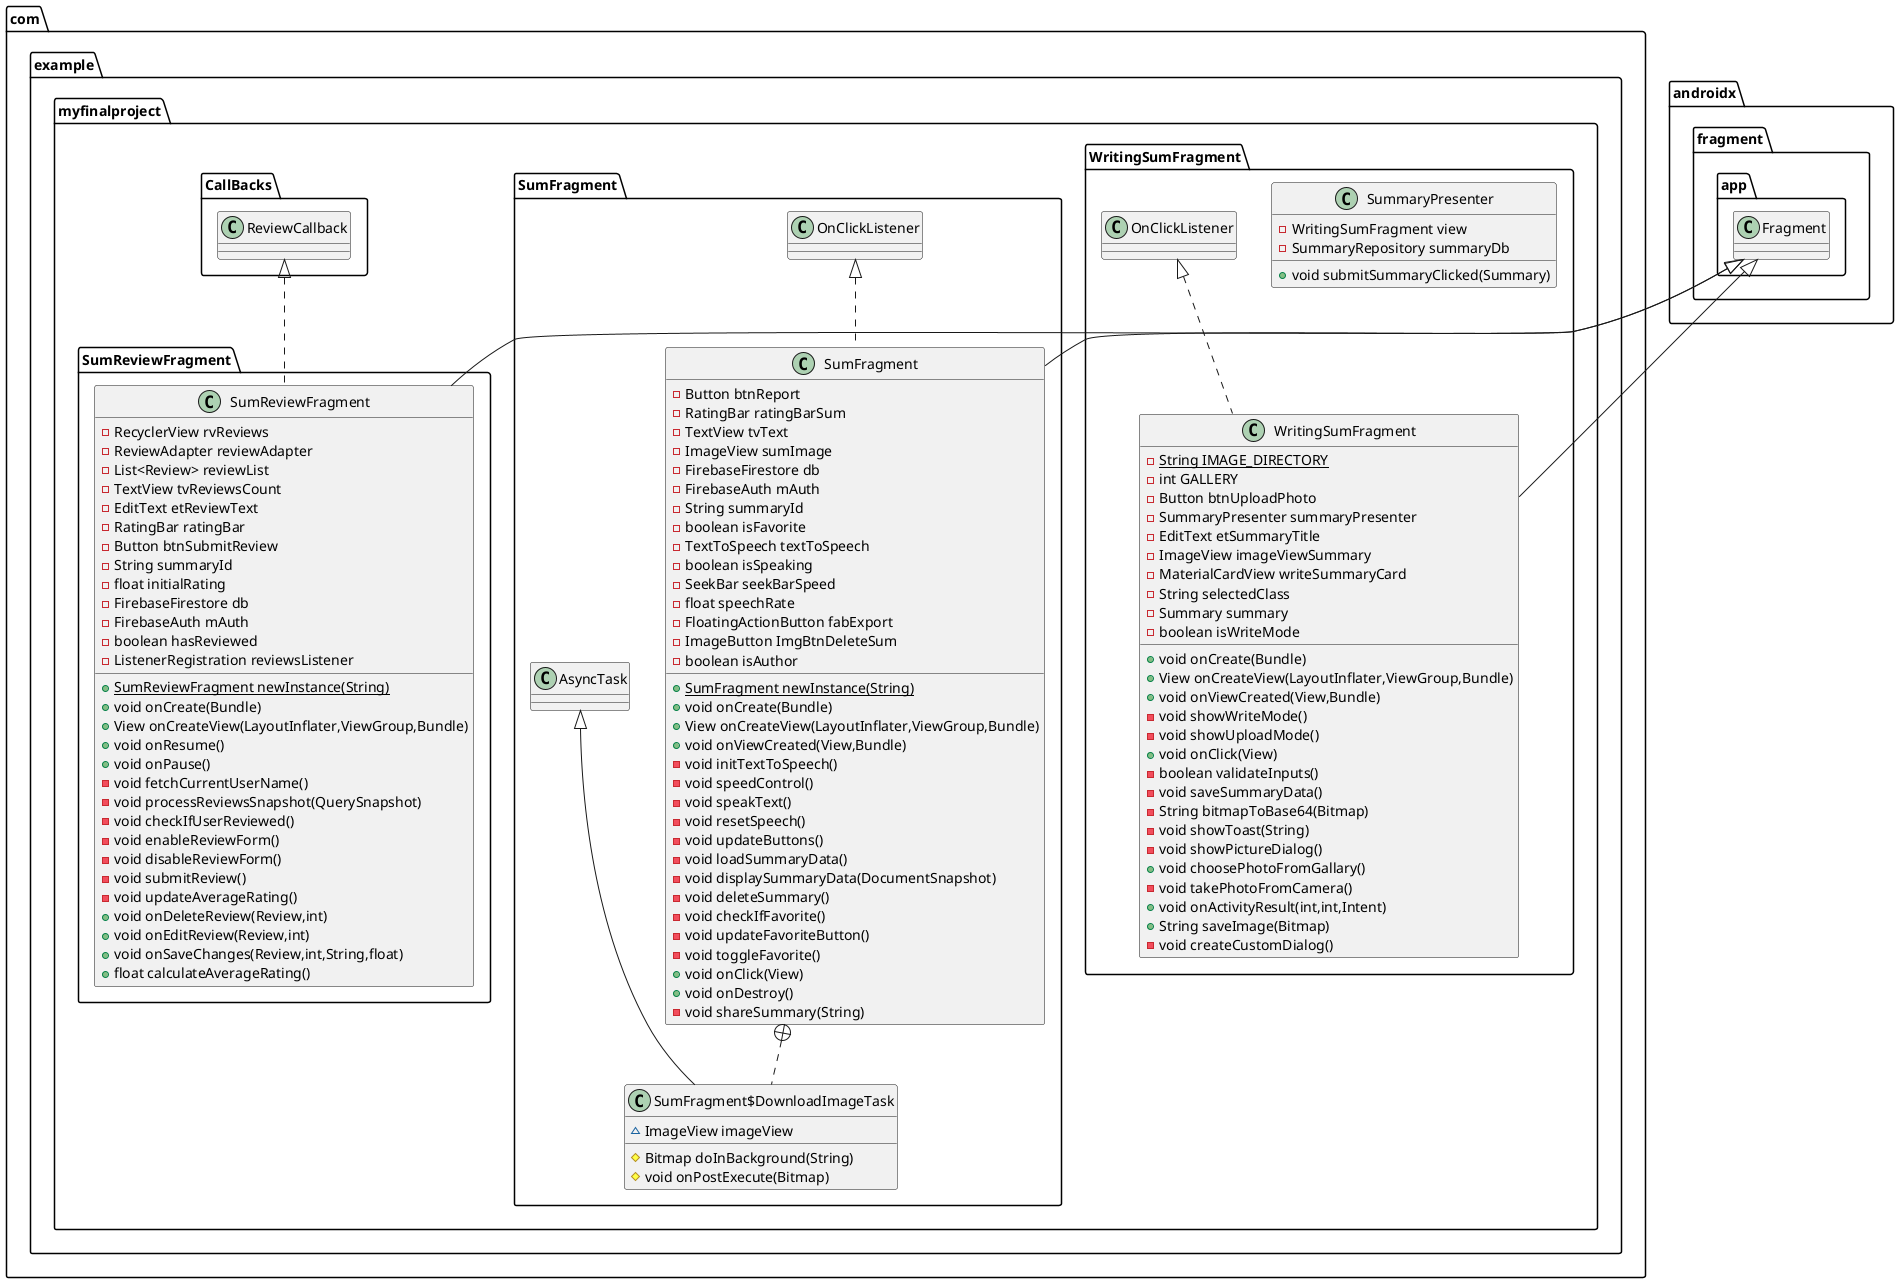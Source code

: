 @startuml
class com.example.myfinalproject.WritingSumFragment.WritingSumFragment {
- {static} String IMAGE_DIRECTORY
- int GALLERY
- Button btnUploadPhoto
- SummaryPresenter summaryPresenter
- EditText etSummaryTitle
- ImageView imageViewSummary
- MaterialCardView writeSummaryCard
- String selectedClass
- Summary summary
- boolean isWriteMode
+ void onCreate(Bundle)
+ View onCreateView(LayoutInflater,ViewGroup,Bundle)
+ void onViewCreated(View,Bundle)
- void showWriteMode()
- void showUploadMode()
+ void onClick(View)
- boolean validateInputs()
- void saveSummaryData()
- String bitmapToBase64(Bitmap)
- void showToast(String)
- void showPictureDialog()
+ void choosePhotoFromGallary()
- void takePhotoFromCamera()
+ void onActivityResult(int,int,Intent)
+ String saveImage(Bitmap)
- void createCustomDialog()
}


class com.example.myfinalproject.SumFragment.SumFragment {
- Button btnReport
- RatingBar ratingBarSum
- TextView tvText
- ImageView sumImage
- FirebaseFirestore db
- FirebaseAuth mAuth
- String summaryId
- boolean isFavorite
- TextToSpeech textToSpeech
- boolean isSpeaking
- SeekBar seekBarSpeed
- float speechRate
- FloatingActionButton fabExport
- ImageButton ImgBtnDeleteSum
- boolean isAuthor
+ {static} SumFragment newInstance(String)
+ void onCreate(Bundle)
+ View onCreateView(LayoutInflater,ViewGroup,Bundle)
+ void onViewCreated(View,Bundle)
- void initTextToSpeech()
- void speedControl()
- void speakText()
- void resetSpeech()
- void updateButtons()
- void loadSummaryData()
- void displaySummaryData(DocumentSnapshot)
- void deleteSummary()
- void checkIfFavorite()
- void updateFavoriteButton()
- void toggleFavorite()
+ void onClick(View)
+ void onDestroy()
- void shareSummary(String)
}


class com.example.myfinalproject.SumFragment.SumFragment$DownloadImageTask {
~ ImageView imageView
# Bitmap doInBackground(String)
# void onPostExecute(Bitmap)
}


class com.example.myfinalproject.WritingSumFragment.SummaryPresenter {
- WritingSumFragment view
- SummaryRepository summaryDb
+ void submitSummaryClicked(Summary)
}


class com.example.myfinalproject.SumReviewFragment.SumReviewFragment {
- RecyclerView rvReviews
- ReviewAdapter reviewAdapter
- List<Review> reviewList
- TextView tvReviewsCount
- EditText etReviewText
- RatingBar ratingBar
- Button btnSubmitReview
- String summaryId
- float initialRating
- FirebaseFirestore db
- FirebaseAuth mAuth
- boolean hasReviewed
- ListenerRegistration reviewsListener
+ {static} SumReviewFragment newInstance(String)
+ void onCreate(Bundle)
+ View onCreateView(LayoutInflater,ViewGroup,Bundle)
+ void onResume()
+ void onPause()
- void fetchCurrentUserName()
- void processReviewsSnapshot(QuerySnapshot)
- void checkIfUserReviewed()
- void enableReviewForm()
- void disableReviewForm()
- void submitReview()
- void updateAverageRating()
+ void onDeleteReview(Review,int)
+ void onEditReview(Review,int)
+ void onSaveChanges(Review,int,String,float)
+ float calculateAverageRating()
}




com.example.myfinalproject.WritingSumFragment.OnClickListener <|.. com.example.myfinalproject.WritingSumFragment.WritingSumFragment
androidx.fragment.app.Fragment <|-- com.example.myfinalproject.WritingSumFragment.WritingSumFragment
com.example.myfinalproject.SumFragment.OnClickListener <|.. com.example.myfinalproject.SumFragment.SumFragment
androidx.fragment.app.Fragment <|-- com.example.myfinalproject.SumFragment.SumFragment
com.example.myfinalproject.SumFragment.SumFragment +.. com.example.myfinalproject.SumFragment.SumFragment$DownloadImageTask
com.example.myfinalproject.SumFragment.AsyncTask <|-- com.example.myfinalproject.SumFragment.SumFragment$DownloadImageTask
com.example.myfinalproject.CallBacks.ReviewCallback <|.. com.example.myfinalproject.SumReviewFragment.SumReviewFragment
androidx.fragment.app.Fragment <|-- com.example.myfinalproject.SumReviewFragment.SumReviewFragment
@enduml